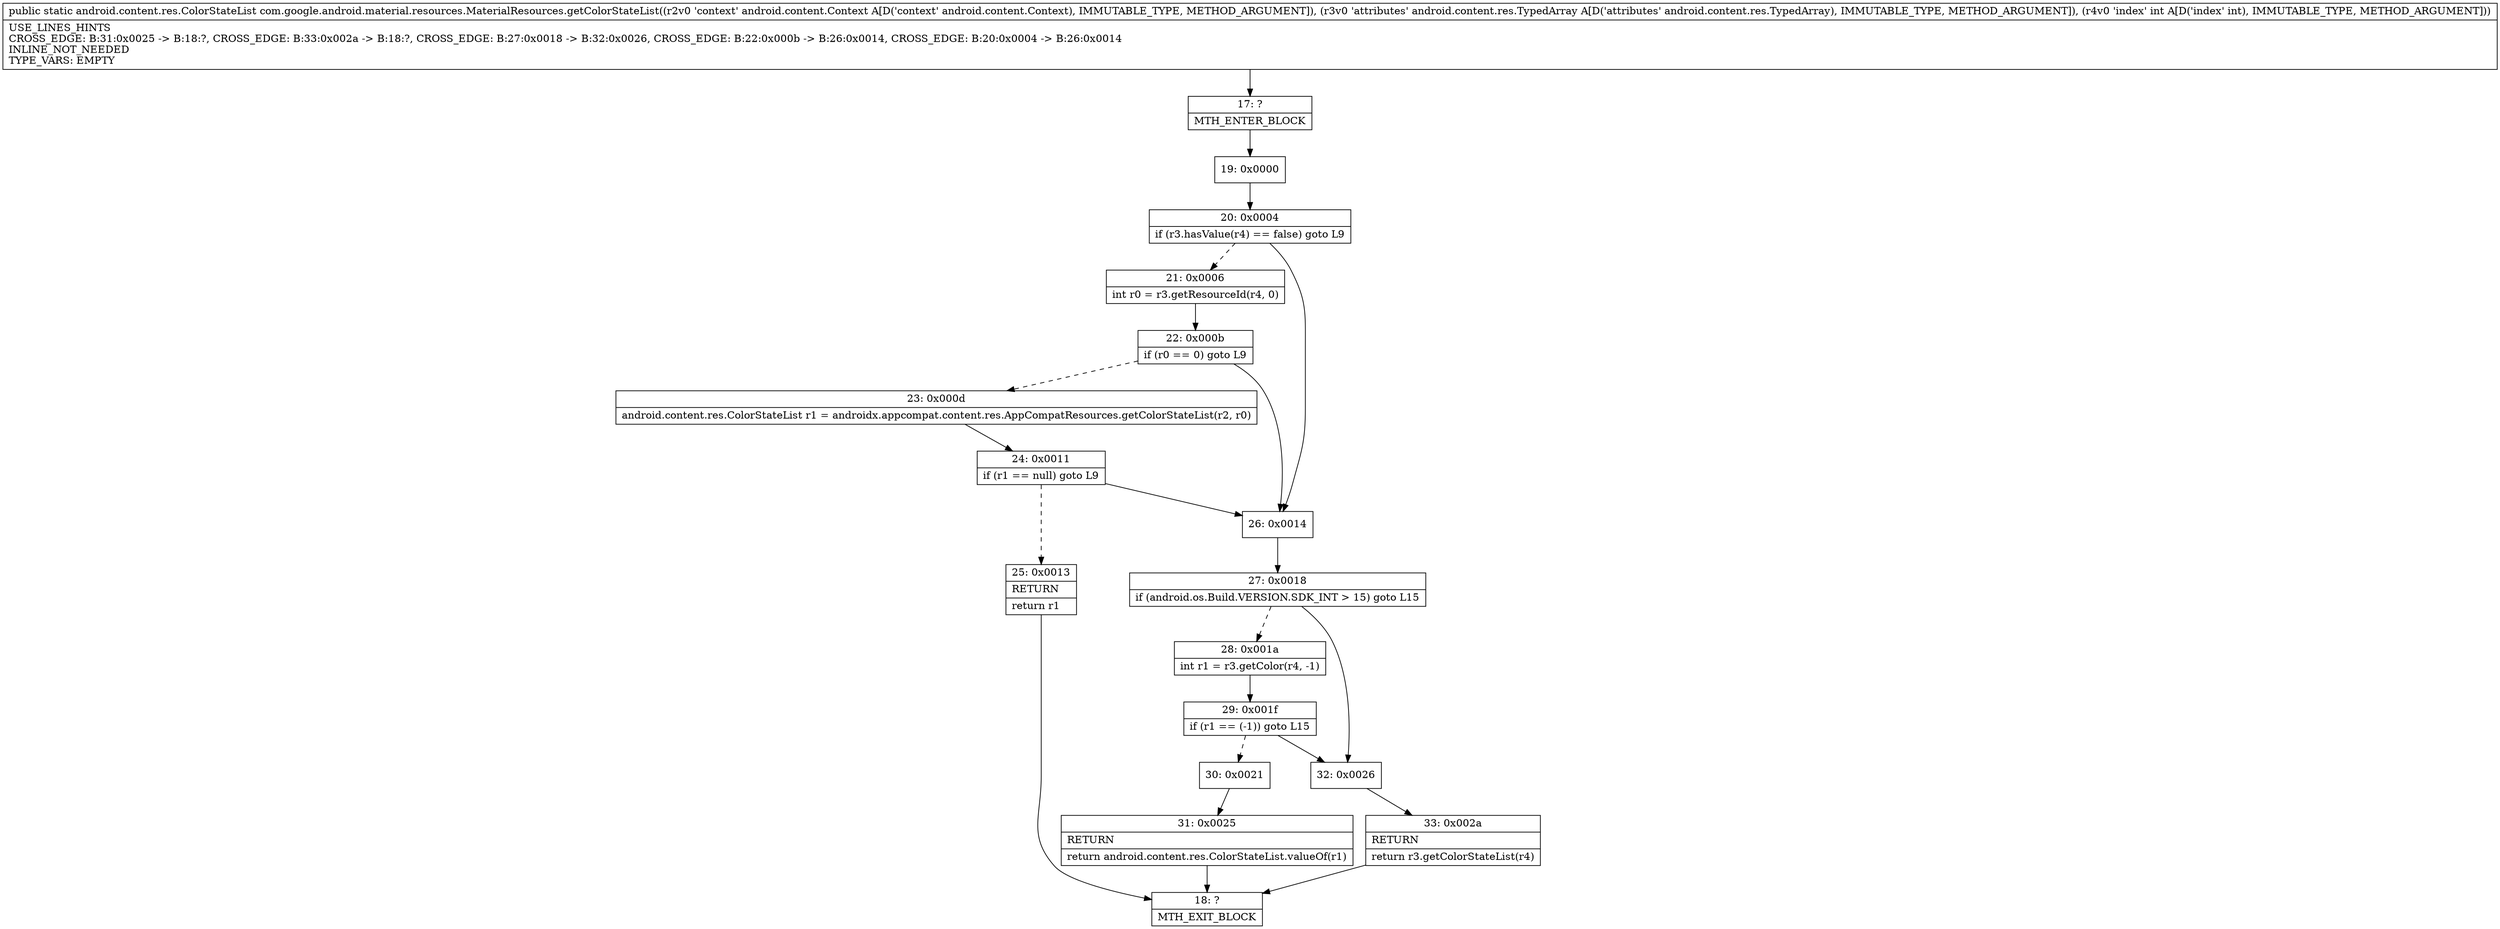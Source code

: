 digraph "CFG forcom.google.android.material.resources.MaterialResources.getColorStateList(Landroid\/content\/Context;Landroid\/content\/res\/TypedArray;I)Landroid\/content\/res\/ColorStateList;" {
Node_17 [shape=record,label="{17\:\ ?|MTH_ENTER_BLOCK\l}"];
Node_19 [shape=record,label="{19\:\ 0x0000}"];
Node_20 [shape=record,label="{20\:\ 0x0004|if (r3.hasValue(r4) == false) goto L9\l}"];
Node_21 [shape=record,label="{21\:\ 0x0006|int r0 = r3.getResourceId(r4, 0)\l}"];
Node_22 [shape=record,label="{22\:\ 0x000b|if (r0 == 0) goto L9\l}"];
Node_23 [shape=record,label="{23\:\ 0x000d|android.content.res.ColorStateList r1 = androidx.appcompat.content.res.AppCompatResources.getColorStateList(r2, r0)\l}"];
Node_24 [shape=record,label="{24\:\ 0x0011|if (r1 == null) goto L9\l}"];
Node_25 [shape=record,label="{25\:\ 0x0013|RETURN\l|return r1\l}"];
Node_18 [shape=record,label="{18\:\ ?|MTH_EXIT_BLOCK\l}"];
Node_26 [shape=record,label="{26\:\ 0x0014}"];
Node_27 [shape=record,label="{27\:\ 0x0018|if (android.os.Build.VERSION.SDK_INT \> 15) goto L15\l}"];
Node_28 [shape=record,label="{28\:\ 0x001a|int r1 = r3.getColor(r4, \-1)\l}"];
Node_29 [shape=record,label="{29\:\ 0x001f|if (r1 == (\-1)) goto L15\l}"];
Node_30 [shape=record,label="{30\:\ 0x0021}"];
Node_31 [shape=record,label="{31\:\ 0x0025|RETURN\l|return android.content.res.ColorStateList.valueOf(r1)\l}"];
Node_32 [shape=record,label="{32\:\ 0x0026}"];
Node_33 [shape=record,label="{33\:\ 0x002a|RETURN\l|return r3.getColorStateList(r4)\l}"];
MethodNode[shape=record,label="{public static android.content.res.ColorStateList com.google.android.material.resources.MaterialResources.getColorStateList((r2v0 'context' android.content.Context A[D('context' android.content.Context), IMMUTABLE_TYPE, METHOD_ARGUMENT]), (r3v0 'attributes' android.content.res.TypedArray A[D('attributes' android.content.res.TypedArray), IMMUTABLE_TYPE, METHOD_ARGUMENT]), (r4v0 'index' int A[D('index' int), IMMUTABLE_TYPE, METHOD_ARGUMENT]))  | USE_LINES_HINTS\lCROSS_EDGE: B:31:0x0025 \-\> B:18:?, CROSS_EDGE: B:33:0x002a \-\> B:18:?, CROSS_EDGE: B:27:0x0018 \-\> B:32:0x0026, CROSS_EDGE: B:22:0x000b \-\> B:26:0x0014, CROSS_EDGE: B:20:0x0004 \-\> B:26:0x0014\lINLINE_NOT_NEEDED\lTYPE_VARS: EMPTY\l}"];
MethodNode -> Node_17;Node_17 -> Node_19;
Node_19 -> Node_20;
Node_20 -> Node_21[style=dashed];
Node_20 -> Node_26;
Node_21 -> Node_22;
Node_22 -> Node_23[style=dashed];
Node_22 -> Node_26;
Node_23 -> Node_24;
Node_24 -> Node_25[style=dashed];
Node_24 -> Node_26;
Node_25 -> Node_18;
Node_26 -> Node_27;
Node_27 -> Node_28[style=dashed];
Node_27 -> Node_32;
Node_28 -> Node_29;
Node_29 -> Node_30[style=dashed];
Node_29 -> Node_32;
Node_30 -> Node_31;
Node_31 -> Node_18;
Node_32 -> Node_33;
Node_33 -> Node_18;
}


